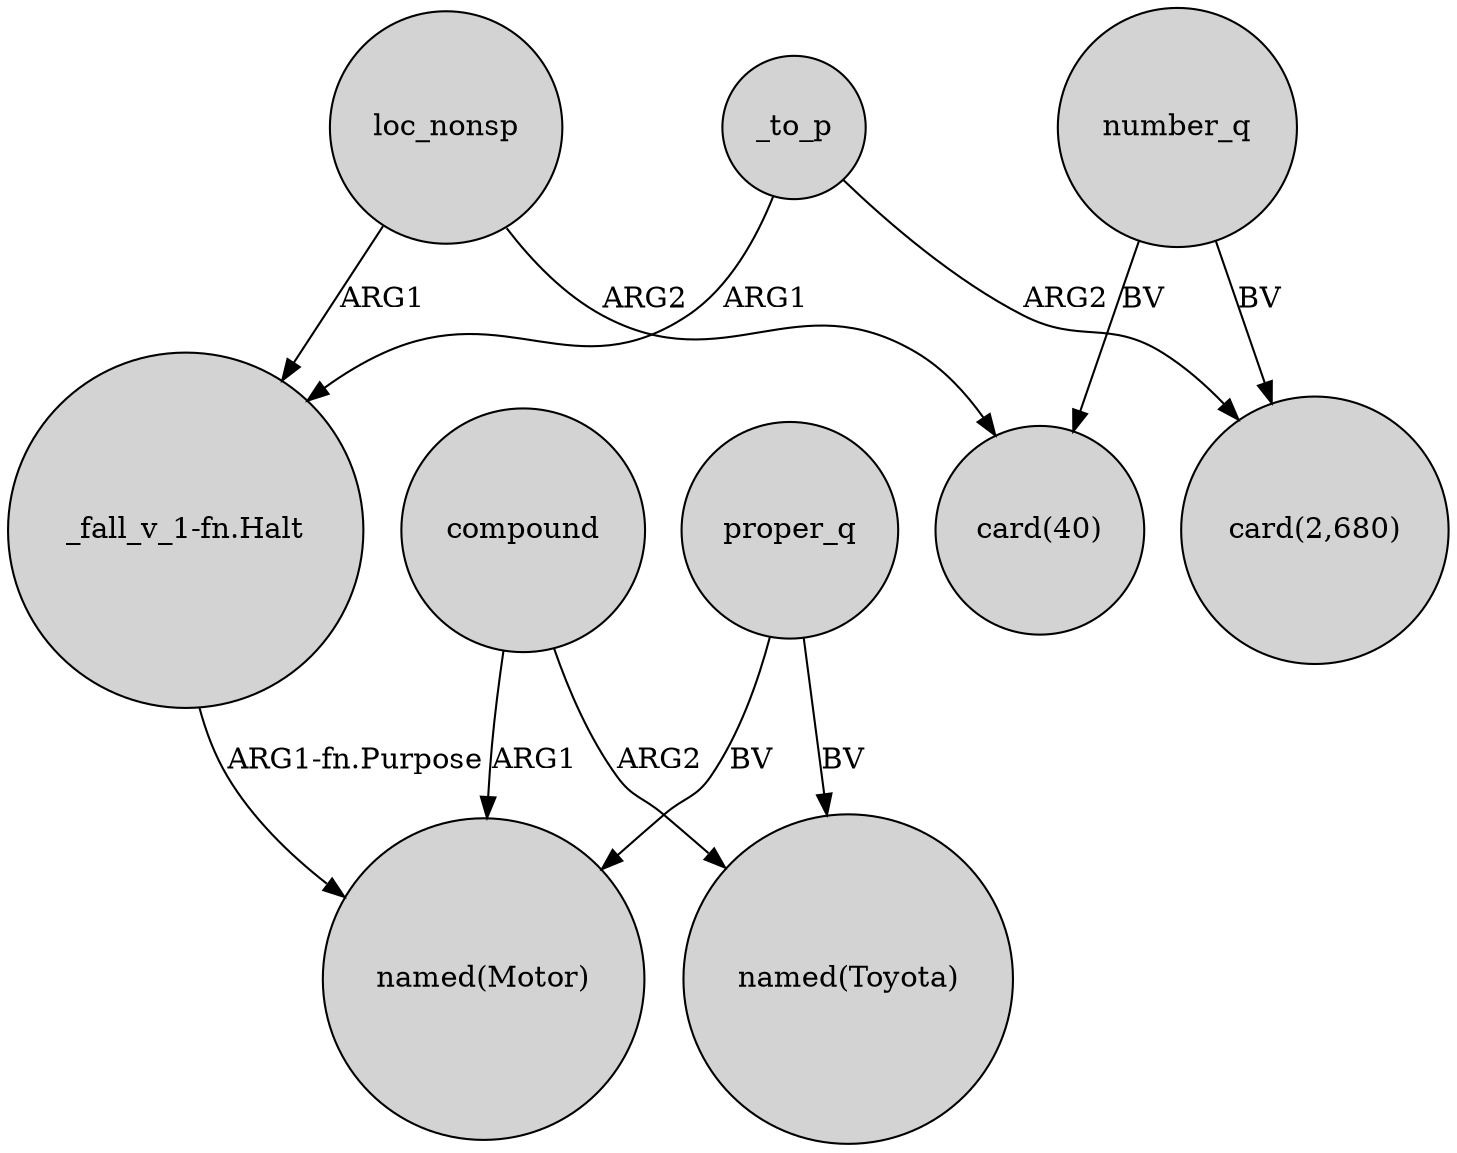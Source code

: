 digraph {
	node [shape=circle style=filled]
	_to_p -> "_fall_v_1-fn.Halt" [label=ARG1]
	proper_q -> "named(Motor)" [label=BV]
	"_fall_v_1-fn.Halt" -> "named(Motor)" [label="ARG1-fn.Purpose"]
	number_q -> "card(40)" [label=BV]
	proper_q -> "named(Toyota)" [label=BV]
	number_q -> "card(2,680)" [label=BV]
	compound -> "named(Toyota)" [label=ARG2]
	compound -> "named(Motor)" [label=ARG1]
	loc_nonsp -> "card(40)" [label=ARG2]
	loc_nonsp -> "_fall_v_1-fn.Halt" [label=ARG1]
	_to_p -> "card(2,680)" [label=ARG2]
}
